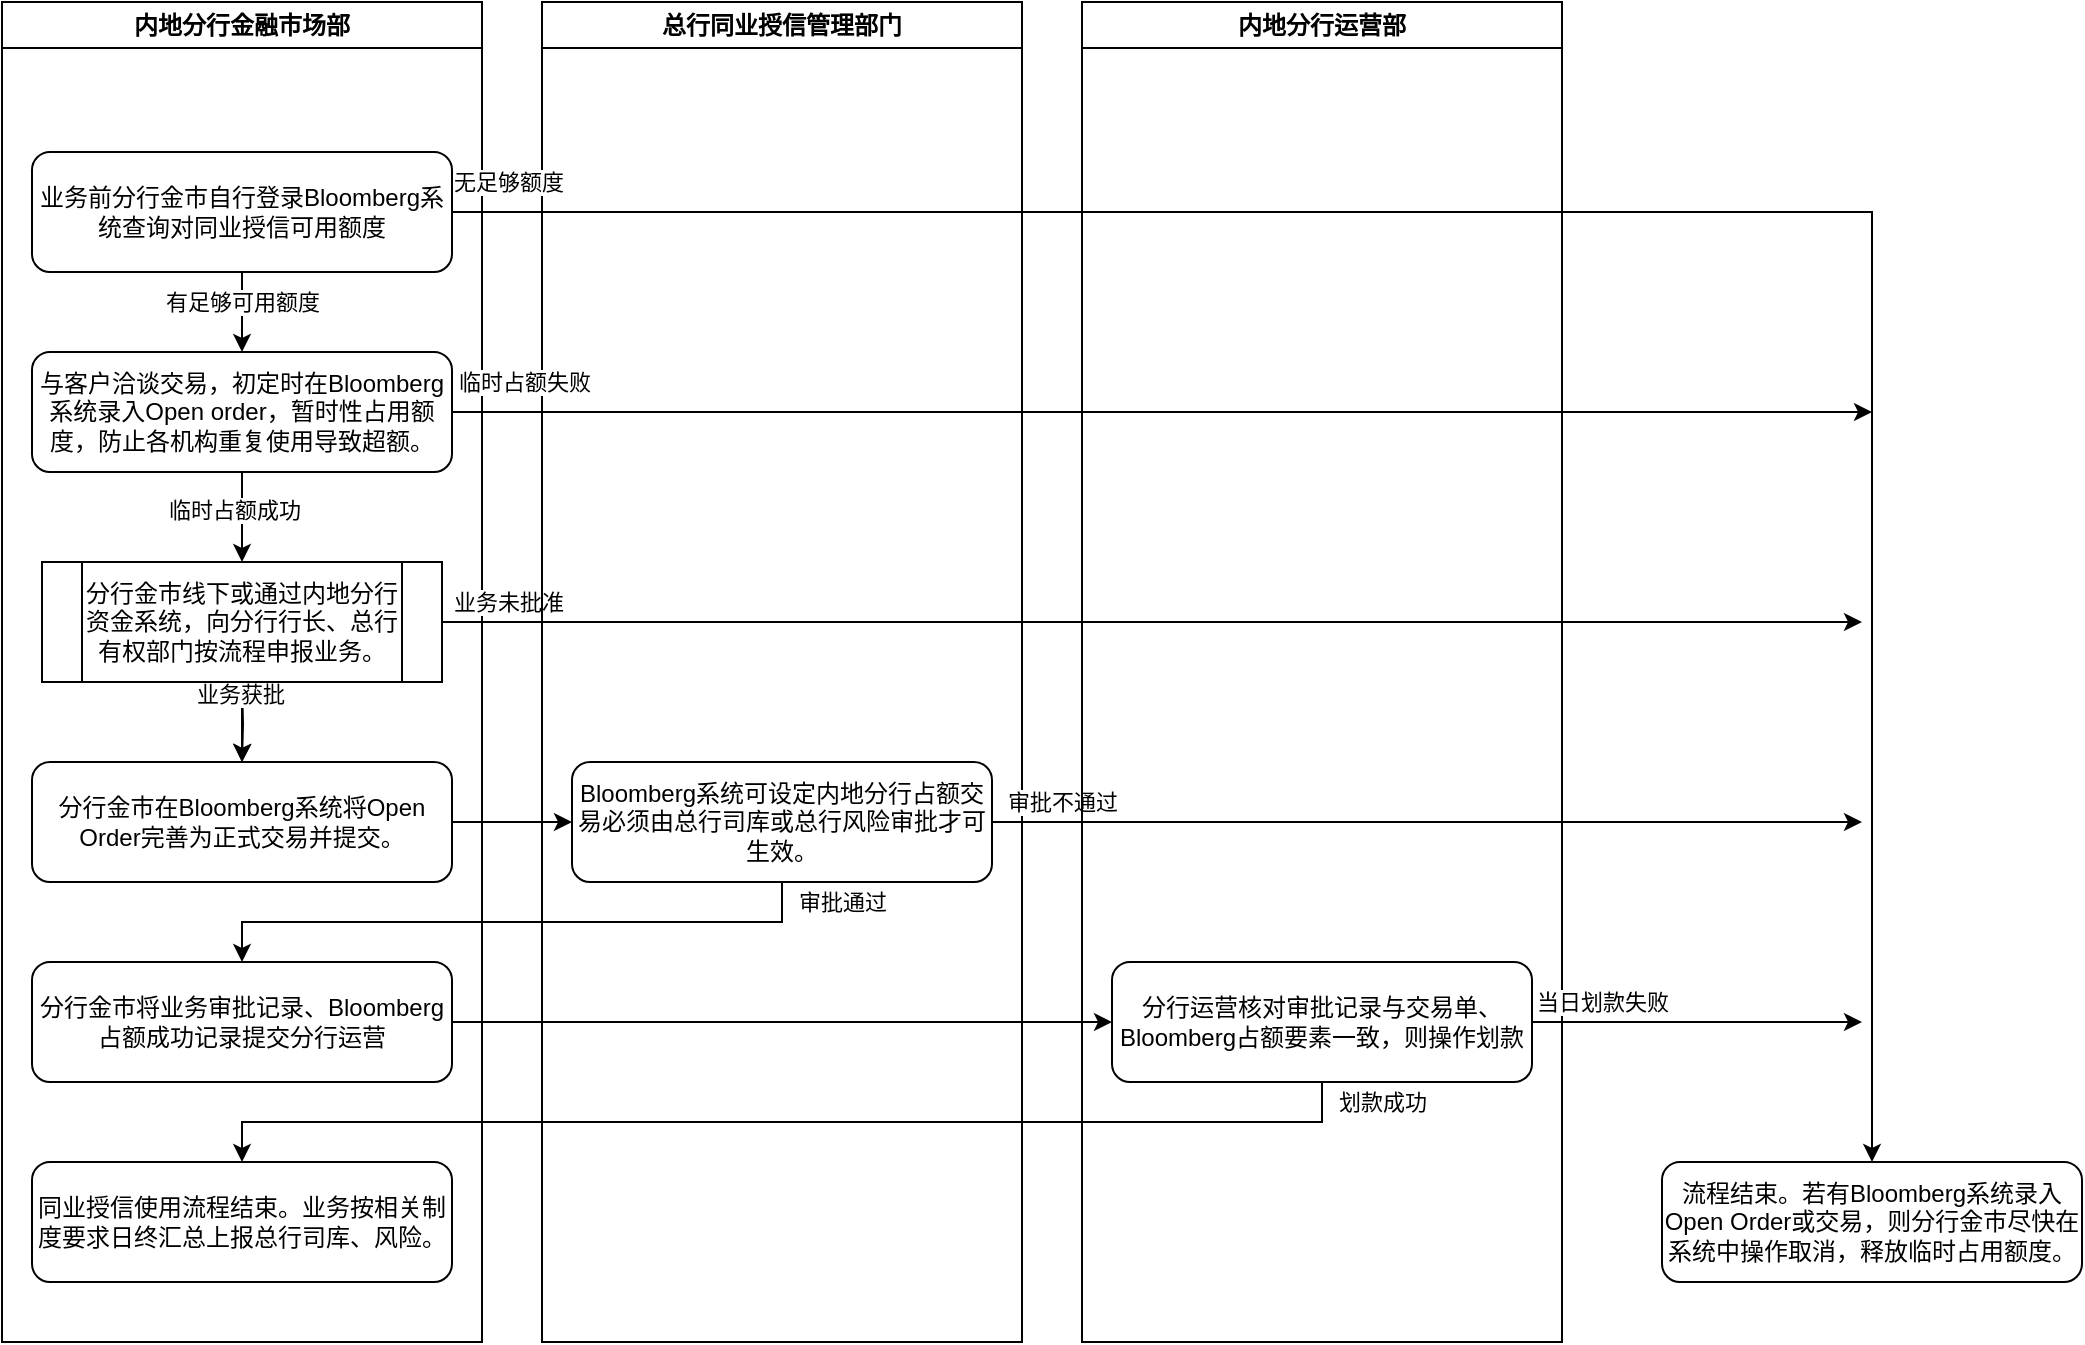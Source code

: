 <mxfile version="24.7.6">
  <diagram id="C5RBs43oDa-KdzZeNtuy" name="Page-1">
    <mxGraphModel dx="1434" dy="793" grid="1" gridSize="10" guides="1" tooltips="1" connect="1" arrows="1" fold="1" page="1" pageScale="1" pageWidth="1169" pageHeight="827" math="0" shadow="0">
      <root>
        <mxCell id="WIyWlLk6GJQsqaUBKTNV-0" />
        <mxCell id="WIyWlLk6GJQsqaUBKTNV-1" parent="WIyWlLk6GJQsqaUBKTNV-0" />
        <mxCell id="DiRD0Uw3D5y3h3pU36qz-0" value="内地分行金融市场部" style="swimlane;whiteSpace=wrap;html=1;" parent="WIyWlLk6GJQsqaUBKTNV-1" vertex="1">
          <mxGeometry x="80" y="40" width="240" height="670" as="geometry" />
        </mxCell>
        <mxCell id="-ljLZcDJKt0uW0PENEzM-0" value="" style="edgeStyle=orthogonalEdgeStyle;rounded=0;orthogonalLoop=1;jettySize=auto;html=1;" edge="1" parent="DiRD0Uw3D5y3h3pU36qz-0" source="DiRD0Uw3D5y3h3pU36qz-1" target="DiRD0Uw3D5y3h3pU36qz-7">
          <mxGeometry relative="1" as="geometry" />
        </mxCell>
        <mxCell id="-ljLZcDJKt0uW0PENEzM-1" value="有足够可用额度" style="edgeLabel;html=1;align=center;verticalAlign=middle;resizable=0;points=[];" vertex="1" connectable="0" parent="-ljLZcDJKt0uW0PENEzM-0">
          <mxGeometry x="0.4" y="-2" relative="1" as="geometry">
            <mxPoint x="2" y="-13" as="offset" />
          </mxGeometry>
        </mxCell>
        <mxCell id="DiRD0Uw3D5y3h3pU36qz-1" value="业务前分行金市自行登录Bloomberg系统查询对同业授信可用额度" style="rounded=1;whiteSpace=wrap;html=1;fontSize=12;glass=0;strokeWidth=1;shadow=0;" parent="DiRD0Uw3D5y3h3pU36qz-0" vertex="1">
          <mxGeometry x="15" y="75" width="210" height="60" as="geometry" />
        </mxCell>
        <mxCell id="-ljLZcDJKt0uW0PENEzM-3" value="" style="edgeStyle=orthogonalEdgeStyle;rounded=0;orthogonalLoop=1;jettySize=auto;html=1;" edge="1" parent="DiRD0Uw3D5y3h3pU36qz-0" source="DiRD0Uw3D5y3h3pU36qz-7" target="-ljLZcDJKt0uW0PENEzM-2">
          <mxGeometry relative="1" as="geometry" />
        </mxCell>
        <mxCell id="-ljLZcDJKt0uW0PENEzM-6" value="临时占额成功" style="edgeLabel;html=1;align=center;verticalAlign=middle;resizable=0;points=[];" vertex="1" connectable="0" parent="-ljLZcDJKt0uW0PENEzM-3">
          <mxGeometry x="-0.156" y="-4" relative="1" as="geometry">
            <mxPoint as="offset" />
          </mxGeometry>
        </mxCell>
        <mxCell id="DiRD0Uw3D5y3h3pU36qz-7" value="与客户洽谈交易，初定时在Bloomberg系统录入Open order，暂时性占用额度，防止各机构重复使用导致超额。" style="rounded=1;whiteSpace=wrap;html=1;fontSize=12;glass=0;strokeWidth=1;shadow=0;" parent="DiRD0Uw3D5y3h3pU36qz-0" vertex="1">
          <mxGeometry x="15" y="175" width="210" height="60" as="geometry" />
        </mxCell>
        <mxCell id="DiRD0Uw3D5y3h3pU36qz-27" style="edgeStyle=orthogonalEdgeStyle;rounded=0;orthogonalLoop=1;jettySize=auto;html=1;exitX=0.5;exitY=1;exitDx=0;exitDy=0;" parent="DiRD0Uw3D5y3h3pU36qz-0" target="DiRD0Uw3D5y3h3pU36qz-14" edge="1">
          <mxGeometry relative="1" as="geometry">
            <mxPoint x="120" y="340" as="sourcePoint" />
          </mxGeometry>
        </mxCell>
        <mxCell id="DiRD0Uw3D5y3h3pU36qz-14" value="分行金市在Bloomberg系统将Open Order完善为正式交易并提交。" style="rounded=1;whiteSpace=wrap;html=1;fontSize=12;glass=0;strokeWidth=1;shadow=0;" parent="DiRD0Uw3D5y3h3pU36qz-0" vertex="1">
          <mxGeometry x="15" y="380" width="210" height="60" as="geometry" />
        </mxCell>
        <mxCell id="-ljLZcDJKt0uW0PENEzM-10" style="edgeStyle=orthogonalEdgeStyle;rounded=0;orthogonalLoop=1;jettySize=auto;html=1;exitX=1;exitY=0.5;exitDx=0;exitDy=0;" edge="1" parent="DiRD0Uw3D5y3h3pU36qz-0" source="-ljLZcDJKt0uW0PENEzM-2">
          <mxGeometry relative="1" as="geometry">
            <mxPoint x="930" y="310" as="targetPoint" />
          </mxGeometry>
        </mxCell>
        <mxCell id="-ljLZcDJKt0uW0PENEzM-13" value="业务未批准" style="edgeLabel;html=1;align=center;verticalAlign=middle;resizable=0;points=[];" vertex="1" connectable="0" parent="-ljLZcDJKt0uW0PENEzM-10">
          <mxGeometry x="-0.907" relative="1" as="geometry">
            <mxPoint y="-10" as="offset" />
          </mxGeometry>
        </mxCell>
        <mxCell id="-ljLZcDJKt0uW0PENEzM-11" value="" style="edgeStyle=orthogonalEdgeStyle;rounded=0;orthogonalLoop=1;jettySize=auto;html=1;" edge="1" parent="DiRD0Uw3D5y3h3pU36qz-0" source="-ljLZcDJKt0uW0PENEzM-2" target="DiRD0Uw3D5y3h3pU36qz-14">
          <mxGeometry relative="1" as="geometry" />
        </mxCell>
        <mxCell id="-ljLZcDJKt0uW0PENEzM-12" value="业务获批" style="edgeLabel;html=1;align=center;verticalAlign=middle;resizable=0;points=[];" vertex="1" connectable="0" parent="-ljLZcDJKt0uW0PENEzM-11">
          <mxGeometry x="-0.696" y="-1" relative="1" as="geometry">
            <mxPoint as="offset" />
          </mxGeometry>
        </mxCell>
        <mxCell id="-ljLZcDJKt0uW0PENEzM-2" value="分行金市线下或通过内地分行资金系统，向分行行长、总行有权部门按流程申报业务。" style="shape=process;whiteSpace=wrap;html=1;backgroundOutline=1;" vertex="1" parent="DiRD0Uw3D5y3h3pU36qz-0">
          <mxGeometry x="20" y="280" width="200" height="60" as="geometry" />
        </mxCell>
        <mxCell id="DiRD0Uw3D5y3h3pU36qz-28" value="分行金市将业务审批记录、Bloomberg占额成功记录提交分行运营" style="rounded=1;whiteSpace=wrap;html=1;fontSize=12;glass=0;strokeWidth=1;shadow=0;" parent="DiRD0Uw3D5y3h3pU36qz-0" vertex="1">
          <mxGeometry x="15" y="480" width="210" height="60" as="geometry" />
        </mxCell>
        <mxCell id="DiRD0Uw3D5y3h3pU36qz-30" value="同业授信使用流程结束。业务按相关制度要求日终汇总上报总行司库、风险。" style="rounded=1;whiteSpace=wrap;html=1;fontSize=12;glass=0;strokeWidth=1;shadow=0;" parent="DiRD0Uw3D5y3h3pU36qz-0" vertex="1">
          <mxGeometry x="15" y="580" width="210" height="60" as="geometry" />
        </mxCell>
        <mxCell id="DiRD0Uw3D5y3h3pU36qz-2" value="总行同业授信管理部门" style="swimlane;whiteSpace=wrap;html=1;" parent="WIyWlLk6GJQsqaUBKTNV-1" vertex="1">
          <mxGeometry x="350" y="40" width="240" height="670" as="geometry" />
        </mxCell>
        <mxCell id="-ljLZcDJKt0uW0PENEzM-17" style="edgeStyle=orthogonalEdgeStyle;rounded=0;orthogonalLoop=1;jettySize=auto;html=1;exitX=1;exitY=0.5;exitDx=0;exitDy=0;" edge="1" parent="DiRD0Uw3D5y3h3pU36qz-2" source="DiRD0Uw3D5y3h3pU36qz-15">
          <mxGeometry relative="1" as="geometry">
            <mxPoint x="660" y="410" as="targetPoint" />
          </mxGeometry>
        </mxCell>
        <mxCell id="-ljLZcDJKt0uW0PENEzM-18" value="审批不通过" style="edgeLabel;html=1;align=center;verticalAlign=middle;resizable=0;points=[];" vertex="1" connectable="0" parent="-ljLZcDJKt0uW0PENEzM-17">
          <mxGeometry x="-0.894" y="-2" relative="1" as="geometry">
            <mxPoint x="12" y="-12" as="offset" />
          </mxGeometry>
        </mxCell>
        <mxCell id="DiRD0Uw3D5y3h3pU36qz-15" value="Bloomberg系统可设定内地分行占额交易必须由总行司库或总行风险审批才可生效。" style="rounded=1;whiteSpace=wrap;html=1;fontSize=12;glass=0;strokeWidth=1;shadow=0;" parent="DiRD0Uw3D5y3h3pU36qz-2" vertex="1">
          <mxGeometry x="15" y="380" width="210" height="60" as="geometry" />
        </mxCell>
        <mxCell id="DiRD0Uw3D5y3h3pU36qz-9" value="内地分行运营部" style="swimlane;whiteSpace=wrap;html=1;" parent="WIyWlLk6GJQsqaUBKTNV-1" vertex="1">
          <mxGeometry x="620" y="40" width="240" height="670" as="geometry" />
        </mxCell>
        <mxCell id="-ljLZcDJKt0uW0PENEzM-22" style="edgeStyle=orthogonalEdgeStyle;rounded=0;orthogonalLoop=1;jettySize=auto;html=1;exitX=1;exitY=0.5;exitDx=0;exitDy=0;" edge="1" parent="DiRD0Uw3D5y3h3pU36qz-9" source="DiRD0Uw3D5y3h3pU36qz-16">
          <mxGeometry relative="1" as="geometry">
            <mxPoint x="390" y="510" as="targetPoint" />
          </mxGeometry>
        </mxCell>
        <mxCell id="-ljLZcDJKt0uW0PENEzM-23" value="当日划款失败" style="edgeLabel;html=1;align=center;verticalAlign=middle;resizable=0;points=[];" vertex="1" connectable="0" parent="-ljLZcDJKt0uW0PENEzM-22">
          <mxGeometry x="-0.819" y="2" relative="1" as="geometry">
            <mxPoint x="20" y="-8" as="offset" />
          </mxGeometry>
        </mxCell>
        <mxCell id="DiRD0Uw3D5y3h3pU36qz-16" value="分行运营核对审批记录与交易单、Bloomberg占额要素一致，则操作划款" style="rounded=1;whiteSpace=wrap;html=1;fontSize=12;glass=0;strokeWidth=1;shadow=0;" parent="DiRD0Uw3D5y3h3pU36qz-9" vertex="1">
          <mxGeometry x="15" y="480" width="210" height="60" as="geometry" />
        </mxCell>
        <mxCell id="-ljLZcDJKt0uW0PENEzM-4" value="流程结束。若有Bloomberg系统录入Open Order或交易，则分行金市尽快在系统中操作取消，释放临时占用额度。" style="rounded=1;whiteSpace=wrap;html=1;fontSize=12;glass=0;strokeWidth=1;shadow=0;" vertex="1" parent="WIyWlLk6GJQsqaUBKTNV-1">
          <mxGeometry x="910" y="620" width="210" height="60" as="geometry" />
        </mxCell>
        <mxCell id="-ljLZcDJKt0uW0PENEzM-5" style="edgeStyle=orthogonalEdgeStyle;rounded=0;orthogonalLoop=1;jettySize=auto;html=1;exitX=1;exitY=0.5;exitDx=0;exitDy=0;" edge="1" parent="WIyWlLk6GJQsqaUBKTNV-1" source="DiRD0Uw3D5y3h3pU36qz-7">
          <mxGeometry relative="1" as="geometry">
            <mxPoint x="1015" y="245" as="targetPoint" />
          </mxGeometry>
        </mxCell>
        <mxCell id="-ljLZcDJKt0uW0PENEzM-9" value="临时占额失败" style="edgeLabel;html=1;align=center;verticalAlign=middle;resizable=0;points=[];" vertex="1" connectable="0" parent="-ljLZcDJKt0uW0PENEzM-5">
          <mxGeometry x="-0.948" y="1" relative="1" as="geometry">
            <mxPoint x="17" y="-14" as="offset" />
          </mxGeometry>
        </mxCell>
        <mxCell id="-ljLZcDJKt0uW0PENEzM-7" style="edgeStyle=orthogonalEdgeStyle;rounded=0;orthogonalLoop=1;jettySize=auto;html=1;exitX=1;exitY=0.5;exitDx=0;exitDy=0;entryX=0.5;entryY=0;entryDx=0;entryDy=0;" edge="1" parent="WIyWlLk6GJQsqaUBKTNV-1" source="DiRD0Uw3D5y3h3pU36qz-1" target="-ljLZcDJKt0uW0PENEzM-4">
          <mxGeometry relative="1" as="geometry">
            <mxPoint x="1015" y="145" as="targetPoint" />
          </mxGeometry>
        </mxCell>
        <mxCell id="-ljLZcDJKt0uW0PENEzM-8" value="无足够额度" style="edgeLabel;html=1;align=center;verticalAlign=middle;resizable=0;points=[];" vertex="1" connectable="0" parent="-ljLZcDJKt0uW0PENEzM-7">
          <mxGeometry x="-0.953" y="4" relative="1" as="geometry">
            <mxPoint y="-11" as="offset" />
          </mxGeometry>
        </mxCell>
        <mxCell id="-ljLZcDJKt0uW0PENEzM-14" style="edgeStyle=orthogonalEdgeStyle;rounded=0;orthogonalLoop=1;jettySize=auto;html=1;exitX=1;exitY=0.5;exitDx=0;exitDy=0;entryX=0;entryY=0.5;entryDx=0;entryDy=0;" edge="1" parent="WIyWlLk6GJQsqaUBKTNV-1" source="DiRD0Uw3D5y3h3pU36qz-14" target="DiRD0Uw3D5y3h3pU36qz-15">
          <mxGeometry relative="1" as="geometry" />
        </mxCell>
        <mxCell id="-ljLZcDJKt0uW0PENEzM-15" style="edgeStyle=orthogonalEdgeStyle;rounded=0;orthogonalLoop=1;jettySize=auto;html=1;exitX=0.5;exitY=1;exitDx=0;exitDy=0;" edge="1" parent="WIyWlLk6GJQsqaUBKTNV-1" source="DiRD0Uw3D5y3h3pU36qz-15" target="DiRD0Uw3D5y3h3pU36qz-28">
          <mxGeometry relative="1" as="geometry" />
        </mxCell>
        <mxCell id="-ljLZcDJKt0uW0PENEzM-16" value="审批通过" style="edgeLabel;html=1;align=center;verticalAlign=middle;resizable=0;points=[];" vertex="1" connectable="0" parent="-ljLZcDJKt0uW0PENEzM-15">
          <mxGeometry x="-0.748" y="-3" relative="1" as="geometry">
            <mxPoint x="49" y="-7" as="offset" />
          </mxGeometry>
        </mxCell>
        <mxCell id="-ljLZcDJKt0uW0PENEzM-19" style="edgeStyle=orthogonalEdgeStyle;rounded=0;orthogonalLoop=1;jettySize=auto;html=1;exitX=1;exitY=0.5;exitDx=0;exitDy=0;entryX=0;entryY=0.5;entryDx=0;entryDy=0;" edge="1" parent="WIyWlLk6GJQsqaUBKTNV-1" source="DiRD0Uw3D5y3h3pU36qz-28" target="DiRD0Uw3D5y3h3pU36qz-16">
          <mxGeometry relative="1" as="geometry" />
        </mxCell>
        <mxCell id="-ljLZcDJKt0uW0PENEzM-20" style="edgeStyle=orthogonalEdgeStyle;rounded=0;orthogonalLoop=1;jettySize=auto;html=1;exitX=0.5;exitY=1;exitDx=0;exitDy=0;entryX=0.5;entryY=0;entryDx=0;entryDy=0;" edge="1" parent="WIyWlLk6GJQsqaUBKTNV-1" source="DiRD0Uw3D5y3h3pU36qz-16" target="DiRD0Uw3D5y3h3pU36qz-30">
          <mxGeometry relative="1" as="geometry" />
        </mxCell>
        <mxCell id="-ljLZcDJKt0uW0PENEzM-21" value="划款成功" style="edgeLabel;html=1;align=center;verticalAlign=middle;resizable=0;points=[];" vertex="1" connectable="0" parent="-ljLZcDJKt0uW0PENEzM-20">
          <mxGeometry x="-0.942" y="-1" relative="1" as="geometry">
            <mxPoint x="31" y="-7" as="offset" />
          </mxGeometry>
        </mxCell>
      </root>
    </mxGraphModel>
  </diagram>
</mxfile>
